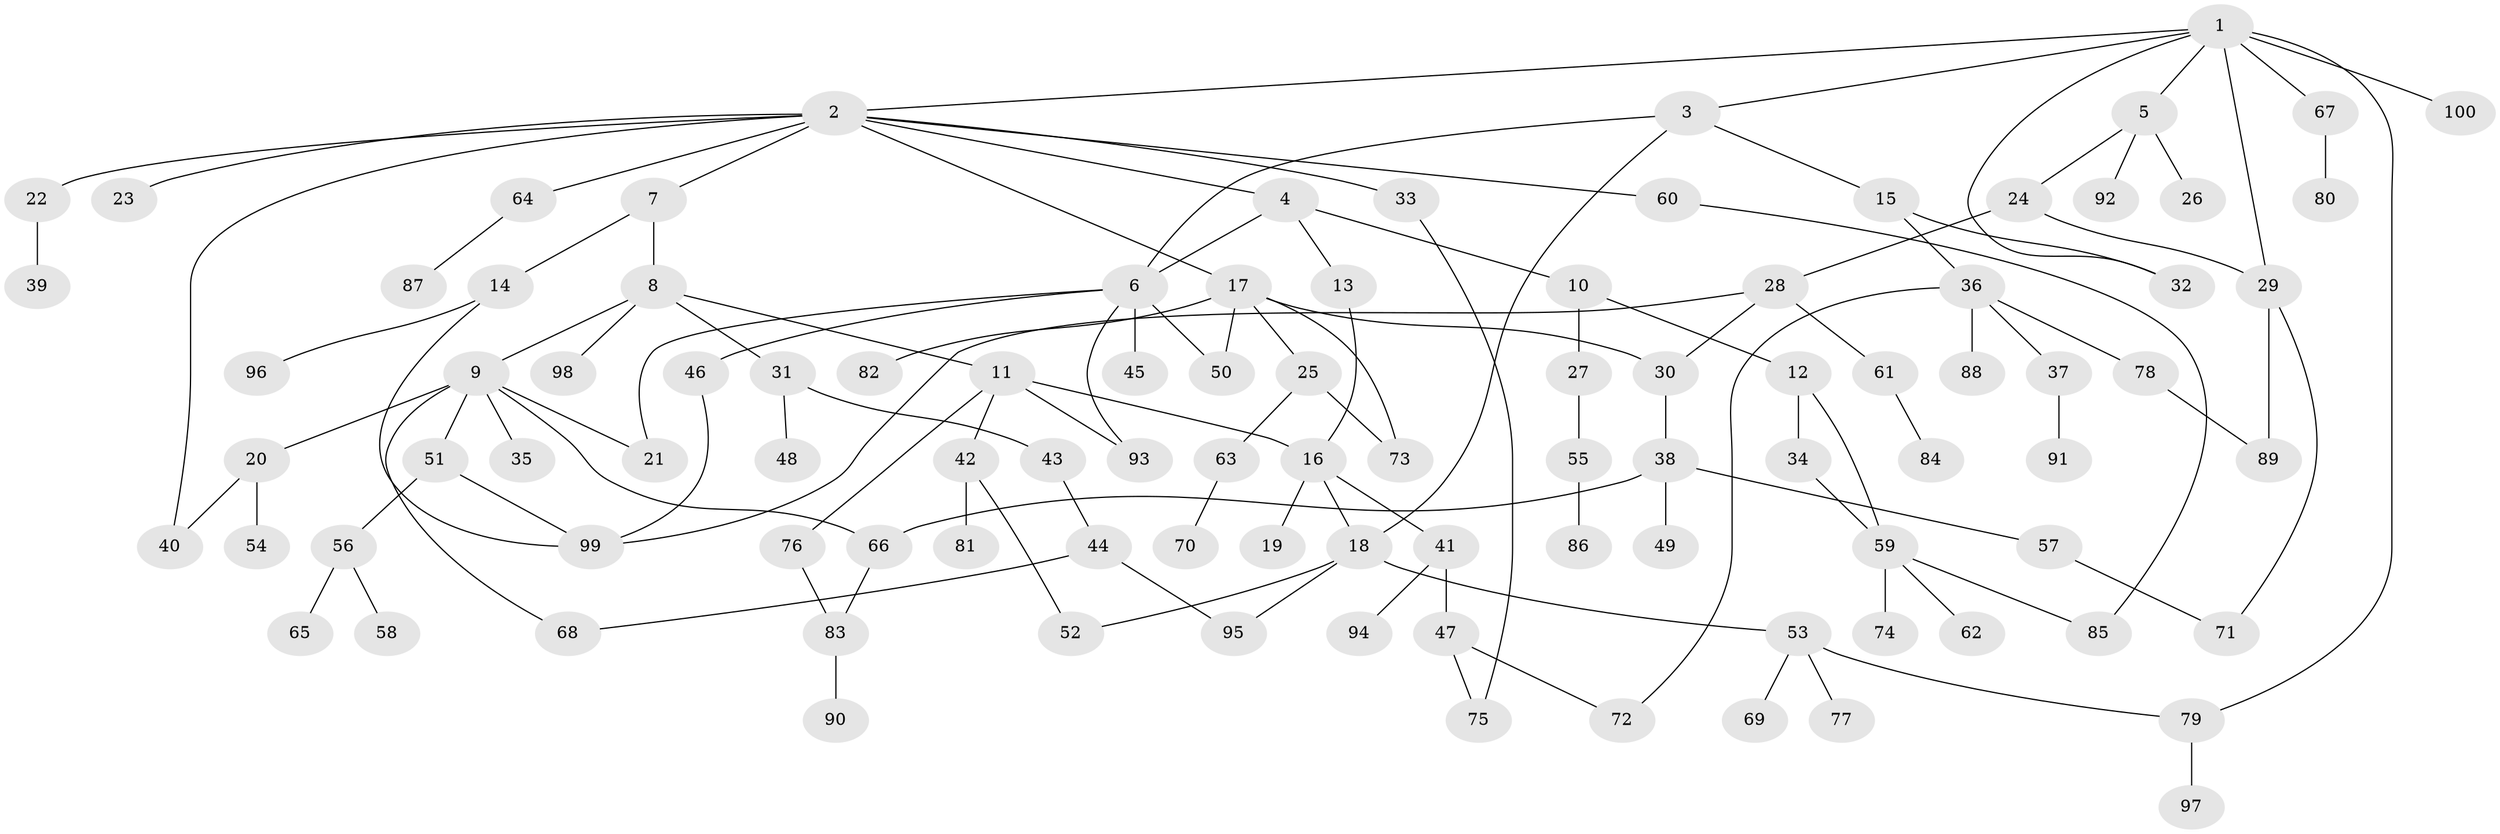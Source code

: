 // Generated by graph-tools (version 1.1) at 2025/11/02/21/25 10:11:06]
// undirected, 100 vertices, 125 edges
graph export_dot {
graph [start="1"]
  node [color=gray90,style=filled];
  1;
  2;
  3;
  4;
  5;
  6;
  7;
  8;
  9;
  10;
  11;
  12;
  13;
  14;
  15;
  16;
  17;
  18;
  19;
  20;
  21;
  22;
  23;
  24;
  25;
  26;
  27;
  28;
  29;
  30;
  31;
  32;
  33;
  34;
  35;
  36;
  37;
  38;
  39;
  40;
  41;
  42;
  43;
  44;
  45;
  46;
  47;
  48;
  49;
  50;
  51;
  52;
  53;
  54;
  55;
  56;
  57;
  58;
  59;
  60;
  61;
  62;
  63;
  64;
  65;
  66;
  67;
  68;
  69;
  70;
  71;
  72;
  73;
  74;
  75;
  76;
  77;
  78;
  79;
  80;
  81;
  82;
  83;
  84;
  85;
  86;
  87;
  88;
  89;
  90;
  91;
  92;
  93;
  94;
  95;
  96;
  97;
  98;
  99;
  100;
  1 -- 2;
  1 -- 3;
  1 -- 5;
  1 -- 29;
  1 -- 32;
  1 -- 67;
  1 -- 79;
  1 -- 100;
  2 -- 4;
  2 -- 7;
  2 -- 17;
  2 -- 22;
  2 -- 23;
  2 -- 33;
  2 -- 40;
  2 -- 60;
  2 -- 64;
  3 -- 6;
  3 -- 15;
  3 -- 18;
  4 -- 10;
  4 -- 13;
  4 -- 6;
  5 -- 24;
  5 -- 26;
  5 -- 92;
  6 -- 21;
  6 -- 45;
  6 -- 46;
  6 -- 93;
  6 -- 50;
  7 -- 8;
  7 -- 14;
  8 -- 9;
  8 -- 11;
  8 -- 31;
  8 -- 98;
  9 -- 20;
  9 -- 35;
  9 -- 51;
  9 -- 68;
  9 -- 21;
  9 -- 66;
  10 -- 12;
  10 -- 27;
  11 -- 16;
  11 -- 42;
  11 -- 76;
  11 -- 93;
  12 -- 34;
  12 -- 59;
  13 -- 16;
  14 -- 96;
  14 -- 99;
  15 -- 36;
  15 -- 32;
  16 -- 18;
  16 -- 19;
  16 -- 41;
  17 -- 25;
  17 -- 30;
  17 -- 50;
  17 -- 82;
  17 -- 73;
  18 -- 53;
  18 -- 95;
  18 -- 52;
  20 -- 54;
  20 -- 40;
  22 -- 39;
  24 -- 28;
  24 -- 29;
  25 -- 63;
  25 -- 73;
  27 -- 55;
  28 -- 61;
  28 -- 30;
  28 -- 99;
  29 -- 89;
  29 -- 71;
  30 -- 38;
  31 -- 43;
  31 -- 48;
  33 -- 75;
  34 -- 59;
  36 -- 37;
  36 -- 72;
  36 -- 78;
  36 -- 88;
  37 -- 91;
  38 -- 49;
  38 -- 57;
  38 -- 66;
  41 -- 47;
  41 -- 94;
  42 -- 52;
  42 -- 81;
  43 -- 44;
  44 -- 68;
  44 -- 95;
  46 -- 99;
  47 -- 72;
  47 -- 75;
  51 -- 56;
  51 -- 99;
  53 -- 69;
  53 -- 77;
  53 -- 79;
  55 -- 86;
  56 -- 58;
  56 -- 65;
  57 -- 71;
  59 -- 62;
  59 -- 74;
  59 -- 85;
  60 -- 85;
  61 -- 84;
  63 -- 70;
  64 -- 87;
  66 -- 83;
  67 -- 80;
  76 -- 83;
  78 -- 89;
  79 -- 97;
  83 -- 90;
}
